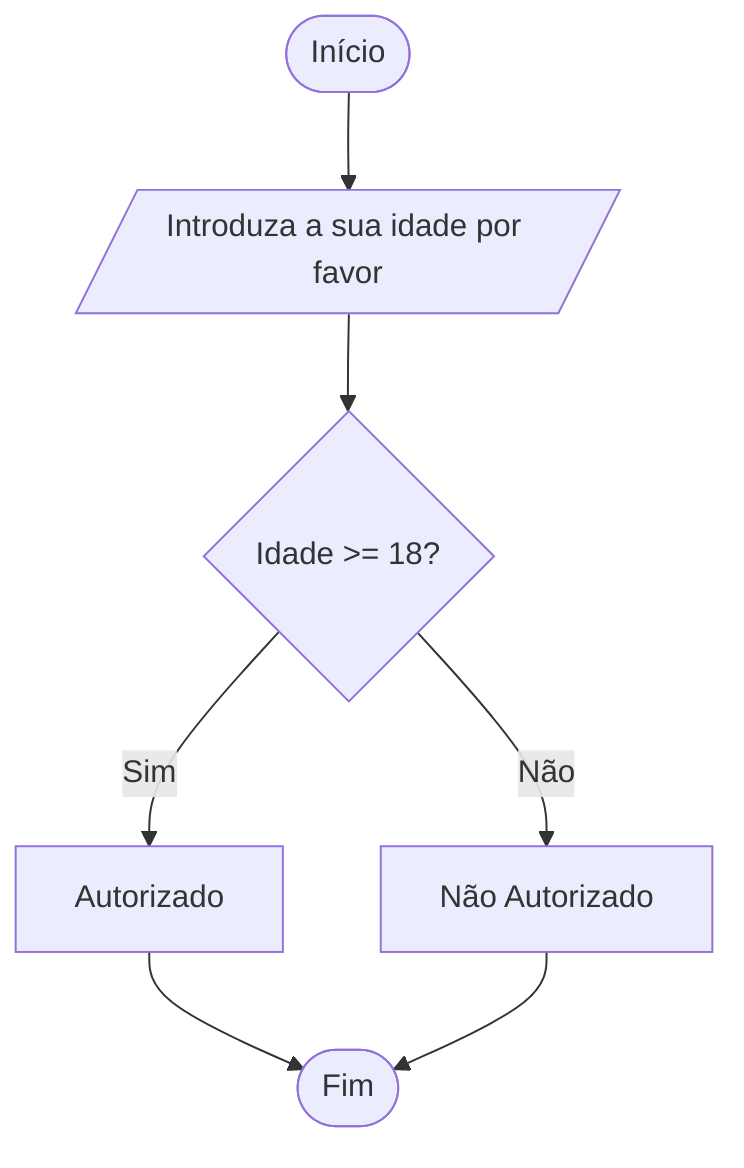 flowchart TD
    A([Início])
    B[/"Introduza a sua idade por favor"/]
    C{Idade >= 18?}
    D["Autorizado"]
    E["Não Autorizado"]
    F([Fim])

    A --> B --> C
    C -- Sim --> D --> F
    C -- Não --> E --> F